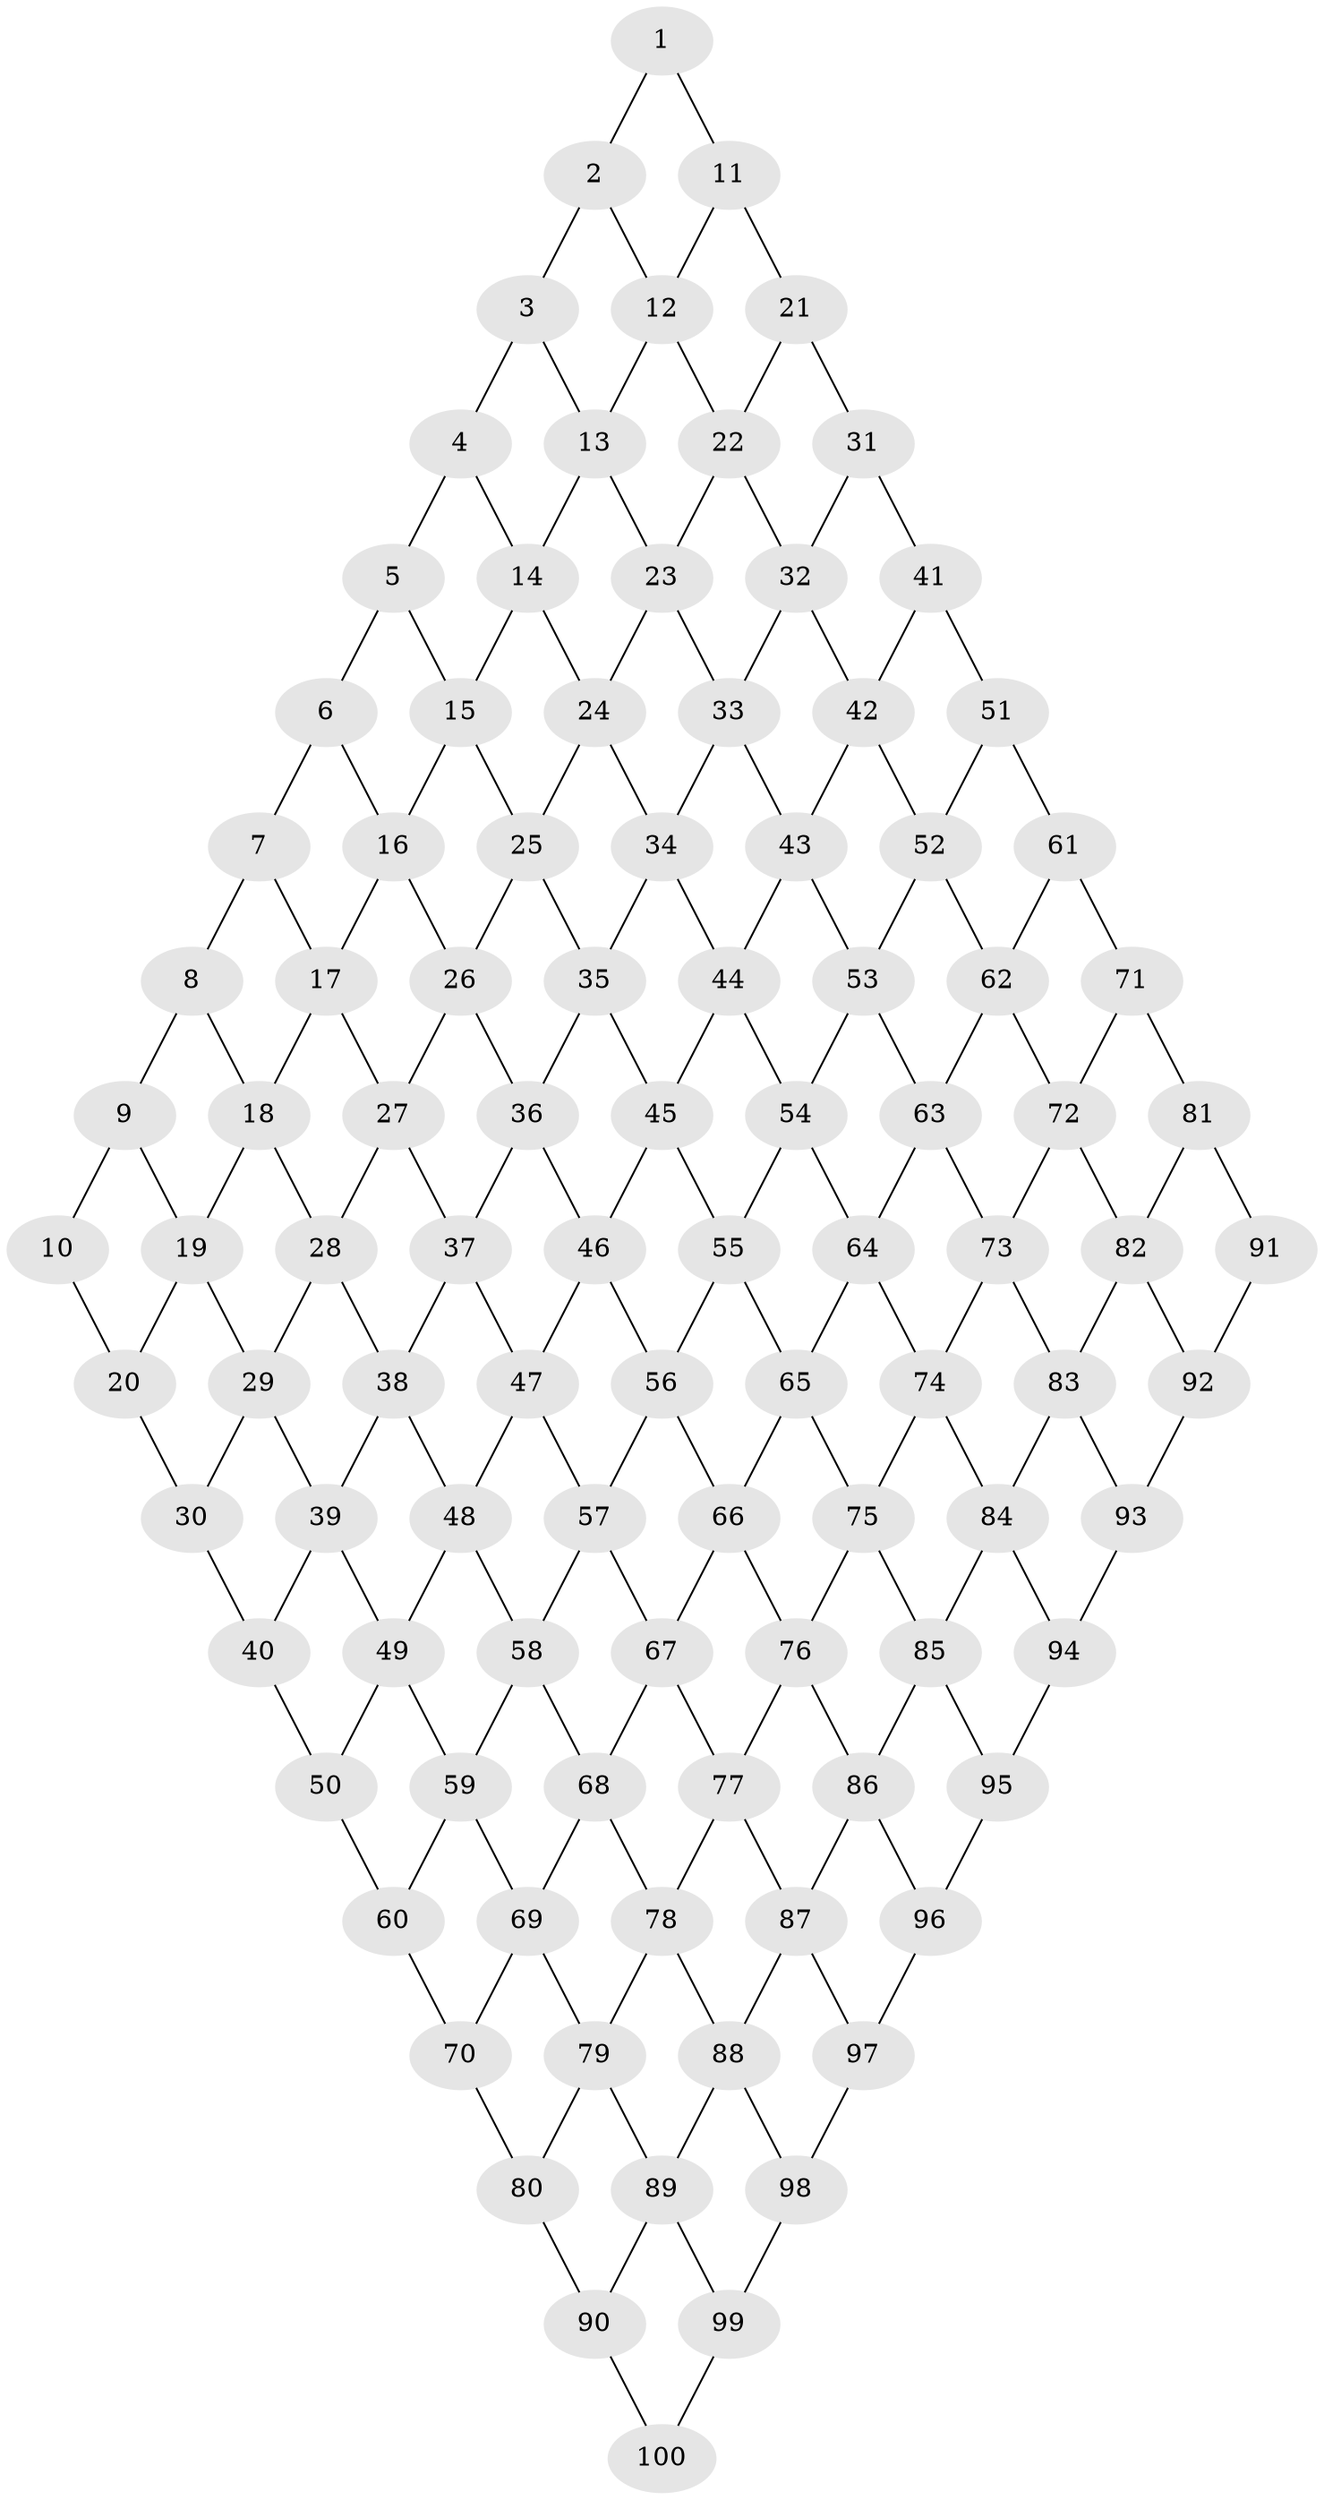 // Generated by graph-tools (version 1.1) at 2025/11/02/21/25 10:11:11]
// undirected, 100 vertices, 180 edges
graph export_dot {
graph [start="1"]
  node [color=gray90,style=filled];
  1;
  2;
  3;
  4;
  5;
  6;
  7;
  8;
  9;
  10;
  11;
  12;
  13;
  14;
  15;
  16;
  17;
  18;
  19;
  20;
  21;
  22;
  23;
  24;
  25;
  26;
  27;
  28;
  29;
  30;
  31;
  32;
  33;
  34;
  35;
  36;
  37;
  38;
  39;
  40;
  41;
  42;
  43;
  44;
  45;
  46;
  47;
  48;
  49;
  50;
  51;
  52;
  53;
  54;
  55;
  56;
  57;
  58;
  59;
  60;
  61;
  62;
  63;
  64;
  65;
  66;
  67;
  68;
  69;
  70;
  71;
  72;
  73;
  74;
  75;
  76;
  77;
  78;
  79;
  80;
  81;
  82;
  83;
  84;
  85;
  86;
  87;
  88;
  89;
  90;
  91;
  92;
  93;
  94;
  95;
  96;
  97;
  98;
  99;
  100;
  1 -- 11;
  1 -- 2;
  2 -- 12;
  2 -- 3;
  3 -- 13;
  3 -- 4;
  4 -- 14;
  4 -- 5;
  5 -- 15;
  5 -- 6;
  6 -- 16;
  6 -- 7;
  7 -- 17;
  7 -- 8;
  8 -- 18;
  8 -- 9;
  9 -- 19;
  9 -- 10;
  10 -- 20;
  11 -- 21;
  11 -- 12;
  12 -- 22;
  12 -- 13;
  13 -- 23;
  13 -- 14;
  14 -- 24;
  14 -- 15;
  15 -- 25;
  15 -- 16;
  16 -- 26;
  16 -- 17;
  17 -- 27;
  17 -- 18;
  18 -- 28;
  18 -- 19;
  19 -- 29;
  19 -- 20;
  20 -- 30;
  21 -- 31;
  21 -- 22;
  22 -- 32;
  22 -- 23;
  23 -- 33;
  23 -- 24;
  24 -- 34;
  24 -- 25;
  25 -- 35;
  25 -- 26;
  26 -- 36;
  26 -- 27;
  27 -- 37;
  27 -- 28;
  28 -- 38;
  28 -- 29;
  29 -- 39;
  29 -- 30;
  30 -- 40;
  31 -- 41;
  31 -- 32;
  32 -- 42;
  32 -- 33;
  33 -- 43;
  33 -- 34;
  34 -- 44;
  34 -- 35;
  35 -- 45;
  35 -- 36;
  36 -- 46;
  36 -- 37;
  37 -- 47;
  37 -- 38;
  38 -- 48;
  38 -- 39;
  39 -- 49;
  39 -- 40;
  40 -- 50;
  41 -- 51;
  41 -- 42;
  42 -- 52;
  42 -- 43;
  43 -- 53;
  43 -- 44;
  44 -- 54;
  44 -- 45;
  45 -- 55;
  45 -- 46;
  46 -- 56;
  46 -- 47;
  47 -- 57;
  47 -- 48;
  48 -- 58;
  48 -- 49;
  49 -- 59;
  49 -- 50;
  50 -- 60;
  51 -- 61;
  51 -- 52;
  52 -- 62;
  52 -- 53;
  53 -- 63;
  53 -- 54;
  54 -- 64;
  54 -- 55;
  55 -- 65;
  55 -- 56;
  56 -- 66;
  56 -- 57;
  57 -- 67;
  57 -- 58;
  58 -- 68;
  58 -- 59;
  59 -- 69;
  59 -- 60;
  60 -- 70;
  61 -- 71;
  61 -- 62;
  62 -- 72;
  62 -- 63;
  63 -- 73;
  63 -- 64;
  64 -- 74;
  64 -- 65;
  65 -- 75;
  65 -- 66;
  66 -- 76;
  66 -- 67;
  67 -- 77;
  67 -- 68;
  68 -- 78;
  68 -- 69;
  69 -- 79;
  69 -- 70;
  70 -- 80;
  71 -- 81;
  71 -- 72;
  72 -- 82;
  72 -- 73;
  73 -- 83;
  73 -- 74;
  74 -- 84;
  74 -- 75;
  75 -- 85;
  75 -- 76;
  76 -- 86;
  76 -- 77;
  77 -- 87;
  77 -- 78;
  78 -- 88;
  78 -- 79;
  79 -- 89;
  79 -- 80;
  80 -- 90;
  81 -- 91;
  81 -- 82;
  82 -- 92;
  82 -- 83;
  83 -- 93;
  83 -- 84;
  84 -- 94;
  84 -- 85;
  85 -- 95;
  85 -- 86;
  86 -- 96;
  86 -- 87;
  87 -- 97;
  87 -- 88;
  88 -- 98;
  88 -- 89;
  89 -- 99;
  89 -- 90;
  90 -- 100;
  91 -- 92;
  92 -- 93;
  93 -- 94;
  94 -- 95;
  95 -- 96;
  96 -- 97;
  97 -- 98;
  98 -- 99;
  99 -- 100;
}
